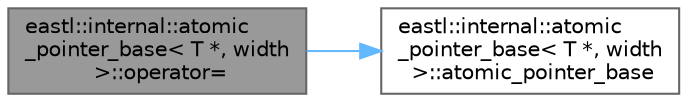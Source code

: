 digraph "eastl::internal::atomic_pointer_base&lt; T *, width &gt;::operator="
{
 // LATEX_PDF_SIZE
  bgcolor="transparent";
  edge [fontname=Helvetica,fontsize=10,labelfontname=Helvetica,labelfontsize=10];
  node [fontname=Helvetica,fontsize=10,shape=box,height=0.2,width=0.4];
  rankdir="LR";
  Node1 [id="Node000001",label="eastl::internal::atomic\l_pointer_base\< T *, width\l \>::operator=",height=0.2,width=0.4,color="gray40", fillcolor="grey60", style="filled", fontcolor="black",tooltip=" "];
  Node1 -> Node2 [id="edge1_Node000001_Node000002",color="steelblue1",style="solid",tooltip=" "];
  Node2 [id="Node000002",label="eastl::internal::atomic\l_pointer_base\< T *, width\l \>::atomic_pointer_base",height=0.2,width=0.4,color="grey40", fillcolor="white", style="filled",URL="$structeastl_1_1internal_1_1atomic__pointer__base_3_01_t_01_5_00_01width_01_4.html#a59240f080f3e760adc553accbd738d22",tooltip=" "];
}
